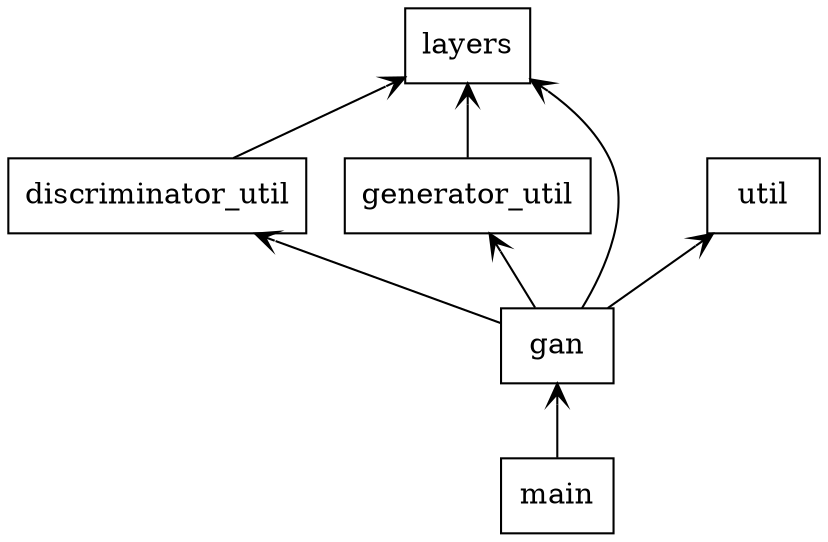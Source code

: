 digraph "packages" {
charset="utf-8"
rankdir=BT
"0" [label="discriminator_util", shape="box"];
"1" [label="gan", shape="box"];
"2" [label="generator_util", shape="box"];
"3" [label="layers", shape="box"];
"4" [label="main", shape="box"];
"5" [label="util", shape="box"];
"0" -> "3" [arrowhead="open", arrowtail="none"];
"1" -> "0" [arrowhead="open", arrowtail="none"];
"1" -> "2" [arrowhead="open", arrowtail="none"];
"1" -> "3" [arrowhead="open", arrowtail="none"];
"1" -> "5" [arrowhead="open", arrowtail="none"];
"2" -> "3" [arrowhead="open", arrowtail="none"];
"4" -> "1" [arrowhead="open", arrowtail="none"];
}

